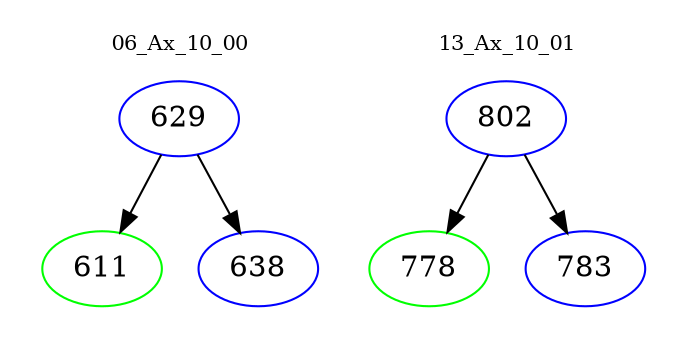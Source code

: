 digraph{
subgraph cluster_0 {
color = white
label = "06_Ax_10_00";
fontsize=10;
T0_629 [label="629", color="blue"]
T0_629 -> T0_611 [color="black"]
T0_611 [label="611", color="green"]
T0_629 -> T0_638 [color="black"]
T0_638 [label="638", color="blue"]
}
subgraph cluster_1 {
color = white
label = "13_Ax_10_01";
fontsize=10;
T1_802 [label="802", color="blue"]
T1_802 -> T1_778 [color="black"]
T1_778 [label="778", color="green"]
T1_802 -> T1_783 [color="black"]
T1_783 [label="783", color="blue"]
}
}
